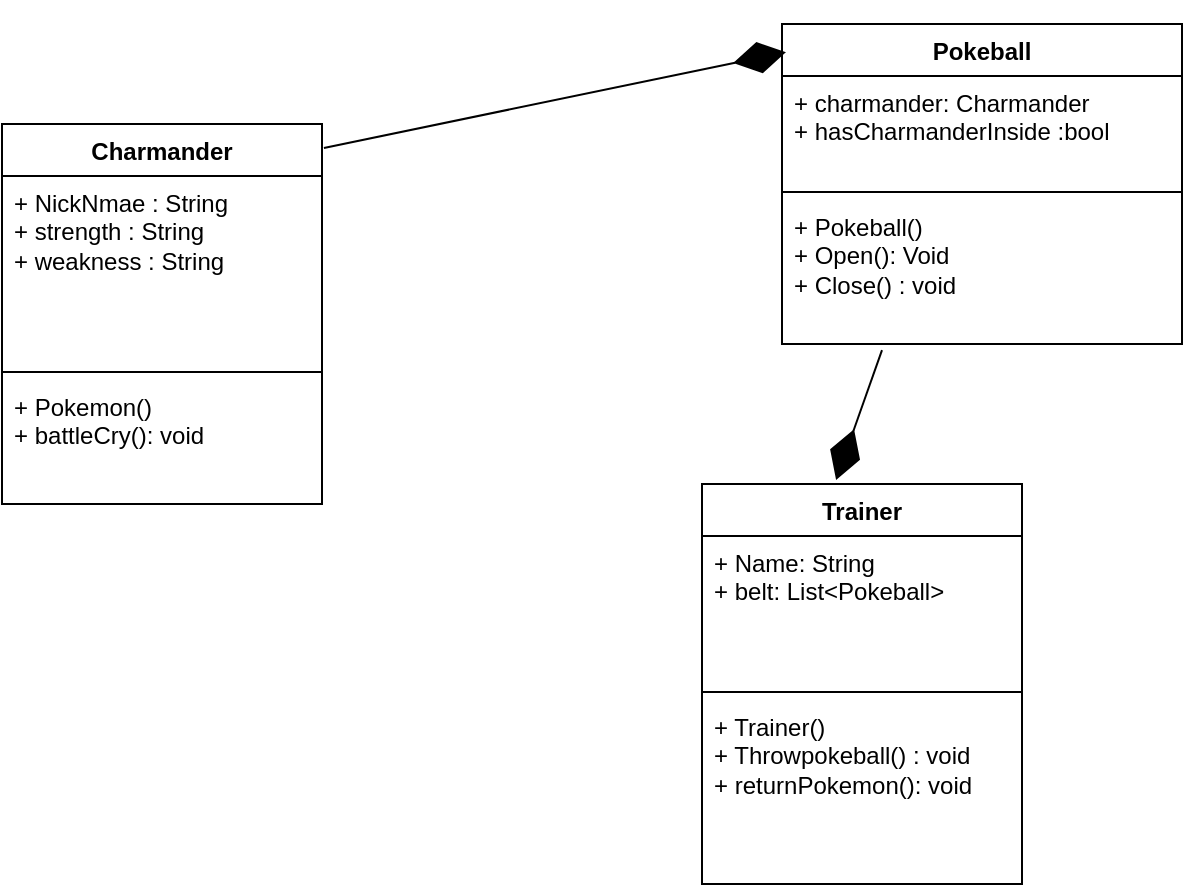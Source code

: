 <mxfile version="26.1.0">
  <diagram name="Pagina-1" id="x3gagckxM-HPnO9aR5ET">
    <mxGraphModel dx="1674" dy="772" grid="1" gridSize="10" guides="1" tooltips="1" connect="1" arrows="1" fold="1" page="1" pageScale="1" pageWidth="827" pageHeight="1169" math="0" shadow="0">
      <root>
        <mxCell id="0" />
        <mxCell id="1" parent="0" />
        <mxCell id="oLBizlv3ov2eJKBaFw3D-1" value="Charmander" style="swimlane;fontStyle=1;align=center;verticalAlign=top;childLayout=stackLayout;horizontal=1;startSize=26;horizontalStack=0;resizeParent=1;resizeParentMax=0;resizeLast=0;collapsible=1;marginBottom=0;whiteSpace=wrap;html=1;" vertex="1" parent="1">
          <mxGeometry x="120" y="170" width="160" height="190" as="geometry" />
        </mxCell>
        <mxCell id="oLBizlv3ov2eJKBaFw3D-2" value="+ NickNmae : String&lt;div&gt;+ strength : String&lt;/div&gt;&lt;div&gt;+ weakness : String&lt;/div&gt;" style="text;strokeColor=none;fillColor=none;align=left;verticalAlign=top;spacingLeft=4;spacingRight=4;overflow=hidden;rotatable=0;points=[[0,0.5],[1,0.5]];portConstraint=eastwest;whiteSpace=wrap;html=1;" vertex="1" parent="oLBizlv3ov2eJKBaFw3D-1">
          <mxGeometry y="26" width="160" height="94" as="geometry" />
        </mxCell>
        <mxCell id="oLBizlv3ov2eJKBaFw3D-3" value="" style="line;strokeWidth=1;fillColor=none;align=left;verticalAlign=middle;spacingTop=-1;spacingLeft=3;spacingRight=3;rotatable=0;labelPosition=right;points=[];portConstraint=eastwest;strokeColor=inherit;" vertex="1" parent="oLBizlv3ov2eJKBaFw3D-1">
          <mxGeometry y="120" width="160" height="8" as="geometry" />
        </mxCell>
        <mxCell id="oLBizlv3ov2eJKBaFw3D-4" value="+ Pokemon()&lt;div&gt;+ battleCry(): void&lt;/div&gt;" style="text;strokeColor=none;fillColor=none;align=left;verticalAlign=top;spacingLeft=4;spacingRight=4;overflow=hidden;rotatable=0;points=[[0,0.5],[1,0.5]];portConstraint=eastwest;whiteSpace=wrap;html=1;" vertex="1" parent="oLBizlv3ov2eJKBaFw3D-1">
          <mxGeometry y="128" width="160" height="62" as="geometry" />
        </mxCell>
        <mxCell id="oLBizlv3ov2eJKBaFw3D-10" value="Pokeball" style="swimlane;fontStyle=1;align=center;verticalAlign=top;childLayout=stackLayout;horizontal=1;startSize=26;horizontalStack=0;resizeParent=1;resizeParentMax=0;resizeLast=0;collapsible=1;marginBottom=0;whiteSpace=wrap;html=1;" vertex="1" parent="1">
          <mxGeometry x="510" y="120" width="200" height="160" as="geometry" />
        </mxCell>
        <mxCell id="oLBizlv3ov2eJKBaFw3D-11" value="+ charmander: Charmander&lt;div&gt;+ hasCharmanderInside :bool&lt;/div&gt;" style="text;strokeColor=none;fillColor=none;align=left;verticalAlign=top;spacingLeft=4;spacingRight=4;overflow=hidden;rotatable=0;points=[[0,0.5],[1,0.5]];portConstraint=eastwest;whiteSpace=wrap;html=1;" vertex="1" parent="oLBizlv3ov2eJKBaFw3D-10">
          <mxGeometry y="26" width="200" height="54" as="geometry" />
        </mxCell>
        <mxCell id="oLBizlv3ov2eJKBaFw3D-12" value="" style="line;strokeWidth=1;fillColor=none;align=left;verticalAlign=middle;spacingTop=-1;spacingLeft=3;spacingRight=3;rotatable=0;labelPosition=right;points=[];portConstraint=eastwest;strokeColor=inherit;" vertex="1" parent="oLBizlv3ov2eJKBaFw3D-10">
          <mxGeometry y="80" width="200" height="8" as="geometry" />
        </mxCell>
        <mxCell id="oLBizlv3ov2eJKBaFw3D-13" value="&lt;div&gt;+ Pokeball()&lt;/div&gt;+ Open(): Void&lt;div&gt;+ Close() : void&lt;/div&gt;" style="text;strokeColor=none;fillColor=none;align=left;verticalAlign=top;spacingLeft=4;spacingRight=4;overflow=hidden;rotatable=0;points=[[0,0.5],[1,0.5]];portConstraint=eastwest;whiteSpace=wrap;html=1;" vertex="1" parent="oLBizlv3ov2eJKBaFw3D-10">
          <mxGeometry y="88" width="200" height="72" as="geometry" />
        </mxCell>
        <mxCell id="oLBizlv3ov2eJKBaFw3D-14" value="Trainer" style="swimlane;fontStyle=1;align=center;verticalAlign=top;childLayout=stackLayout;horizontal=1;startSize=26;horizontalStack=0;resizeParent=1;resizeParentMax=0;resizeLast=0;collapsible=1;marginBottom=0;whiteSpace=wrap;html=1;" vertex="1" parent="1">
          <mxGeometry x="470" y="350" width="160" height="200" as="geometry" />
        </mxCell>
        <mxCell id="oLBizlv3ov2eJKBaFw3D-15" value="+ Name: String&lt;div&gt;+ belt: List&amp;lt;Pokeball&amp;gt;&lt;/div&gt;" style="text;strokeColor=none;fillColor=none;align=left;verticalAlign=top;spacingLeft=4;spacingRight=4;overflow=hidden;rotatable=0;points=[[0,0.5],[1,0.5]];portConstraint=eastwest;whiteSpace=wrap;html=1;" vertex="1" parent="oLBizlv3ov2eJKBaFw3D-14">
          <mxGeometry y="26" width="160" height="74" as="geometry" />
        </mxCell>
        <mxCell id="oLBizlv3ov2eJKBaFw3D-16" value="" style="line;strokeWidth=1;fillColor=none;align=left;verticalAlign=middle;spacingTop=-1;spacingLeft=3;spacingRight=3;rotatable=0;labelPosition=right;points=[];portConstraint=eastwest;strokeColor=inherit;" vertex="1" parent="oLBizlv3ov2eJKBaFw3D-14">
          <mxGeometry y="100" width="160" height="8" as="geometry" />
        </mxCell>
        <mxCell id="oLBizlv3ov2eJKBaFw3D-17" value="+ Trainer()&lt;div&gt;+ Throwpokeball() : void&lt;/div&gt;&lt;div&gt;+ returnPokemon(): void&amp;nbsp;&lt;/div&gt;" style="text;strokeColor=none;fillColor=none;align=left;verticalAlign=top;spacingLeft=4;spacingRight=4;overflow=hidden;rotatable=0;points=[[0,0.5],[1,0.5]];portConstraint=eastwest;whiteSpace=wrap;html=1;" vertex="1" parent="oLBizlv3ov2eJKBaFw3D-14">
          <mxGeometry y="108" width="160" height="92" as="geometry" />
        </mxCell>
        <mxCell id="oLBizlv3ov2eJKBaFw3D-20" value="" style="endArrow=diamondThin;endFill=1;endSize=24;html=1;rounded=0;entryX=0.01;entryY=0.088;entryDx=0;entryDy=0;entryPerimeter=0;exitX=1.006;exitY=0.063;exitDx=0;exitDy=0;exitPerimeter=0;" edge="1" parent="1" source="oLBizlv3ov2eJKBaFw3D-1" target="oLBizlv3ov2eJKBaFw3D-10">
          <mxGeometry width="160" relative="1" as="geometry">
            <mxPoint x="300" y="130" as="sourcePoint" />
            <mxPoint x="460" y="130" as="targetPoint" />
            <Array as="points" />
          </mxGeometry>
        </mxCell>
        <mxCell id="oLBizlv3ov2eJKBaFw3D-21" value="" style="endArrow=diamondThin;endFill=1;endSize=24;html=1;rounded=0;entryX=0.419;entryY=-0.01;entryDx=0;entryDy=0;entryPerimeter=0;exitX=0.25;exitY=1.042;exitDx=0;exitDy=0;exitPerimeter=0;" edge="1" parent="1" source="oLBizlv3ov2eJKBaFw3D-13" target="oLBizlv3ov2eJKBaFw3D-14">
          <mxGeometry width="160" relative="1" as="geometry">
            <mxPoint x="350" y="335" as="sourcePoint" />
            <mxPoint x="572" y="280" as="targetPoint" />
            <Array as="points" />
          </mxGeometry>
        </mxCell>
      </root>
    </mxGraphModel>
  </diagram>
</mxfile>
